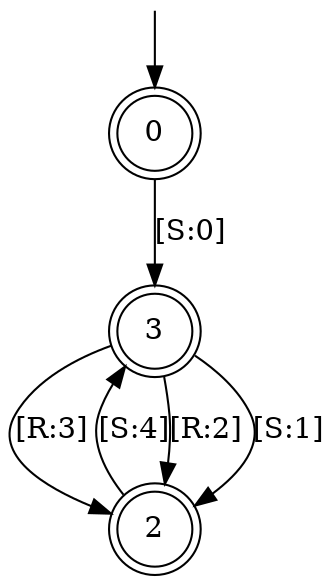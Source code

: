 digraph g {

	s0 [shape="doublecircle" label="0"];
	s1 [shape="doublecircle" label="2"];
	s2 [shape="doublecircle" label="3"];
	s0 -> s2 [label="[S:0]"];
	s1 -> s2 [label="[S:4]"];
	s2 -> s1 [label="[R:2]"];
	s2 -> s1 [label="[S:1]"];
	s2 -> s1 [label="[R:3]"];

__start0 [label="" shape="none" width="0" height="0"];
__start0 -> s0;

}
